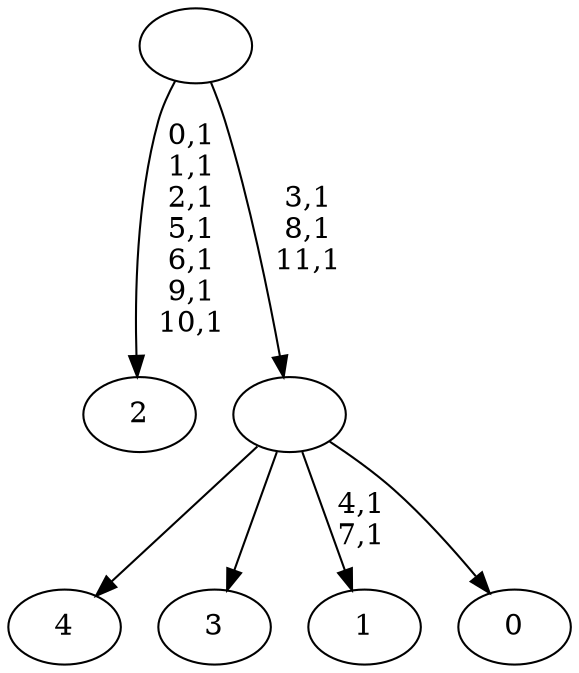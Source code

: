 digraph T {
	17 [label="4"]
	16 [label="3"]
	15 [label="2"]
	7 [label="1"]
	4 [label="0"]
	3 [label=""]
	0 [label=""]
	3 -> 7 [label="4,1\n7,1"]
	3 -> 17 [label=""]
	3 -> 16 [label=""]
	3 -> 4 [label=""]
	0 -> 3 [label="3,1\n8,1\n11,1"]
	0 -> 15 [label="0,1\n1,1\n2,1\n5,1\n6,1\n9,1\n10,1"]
}
